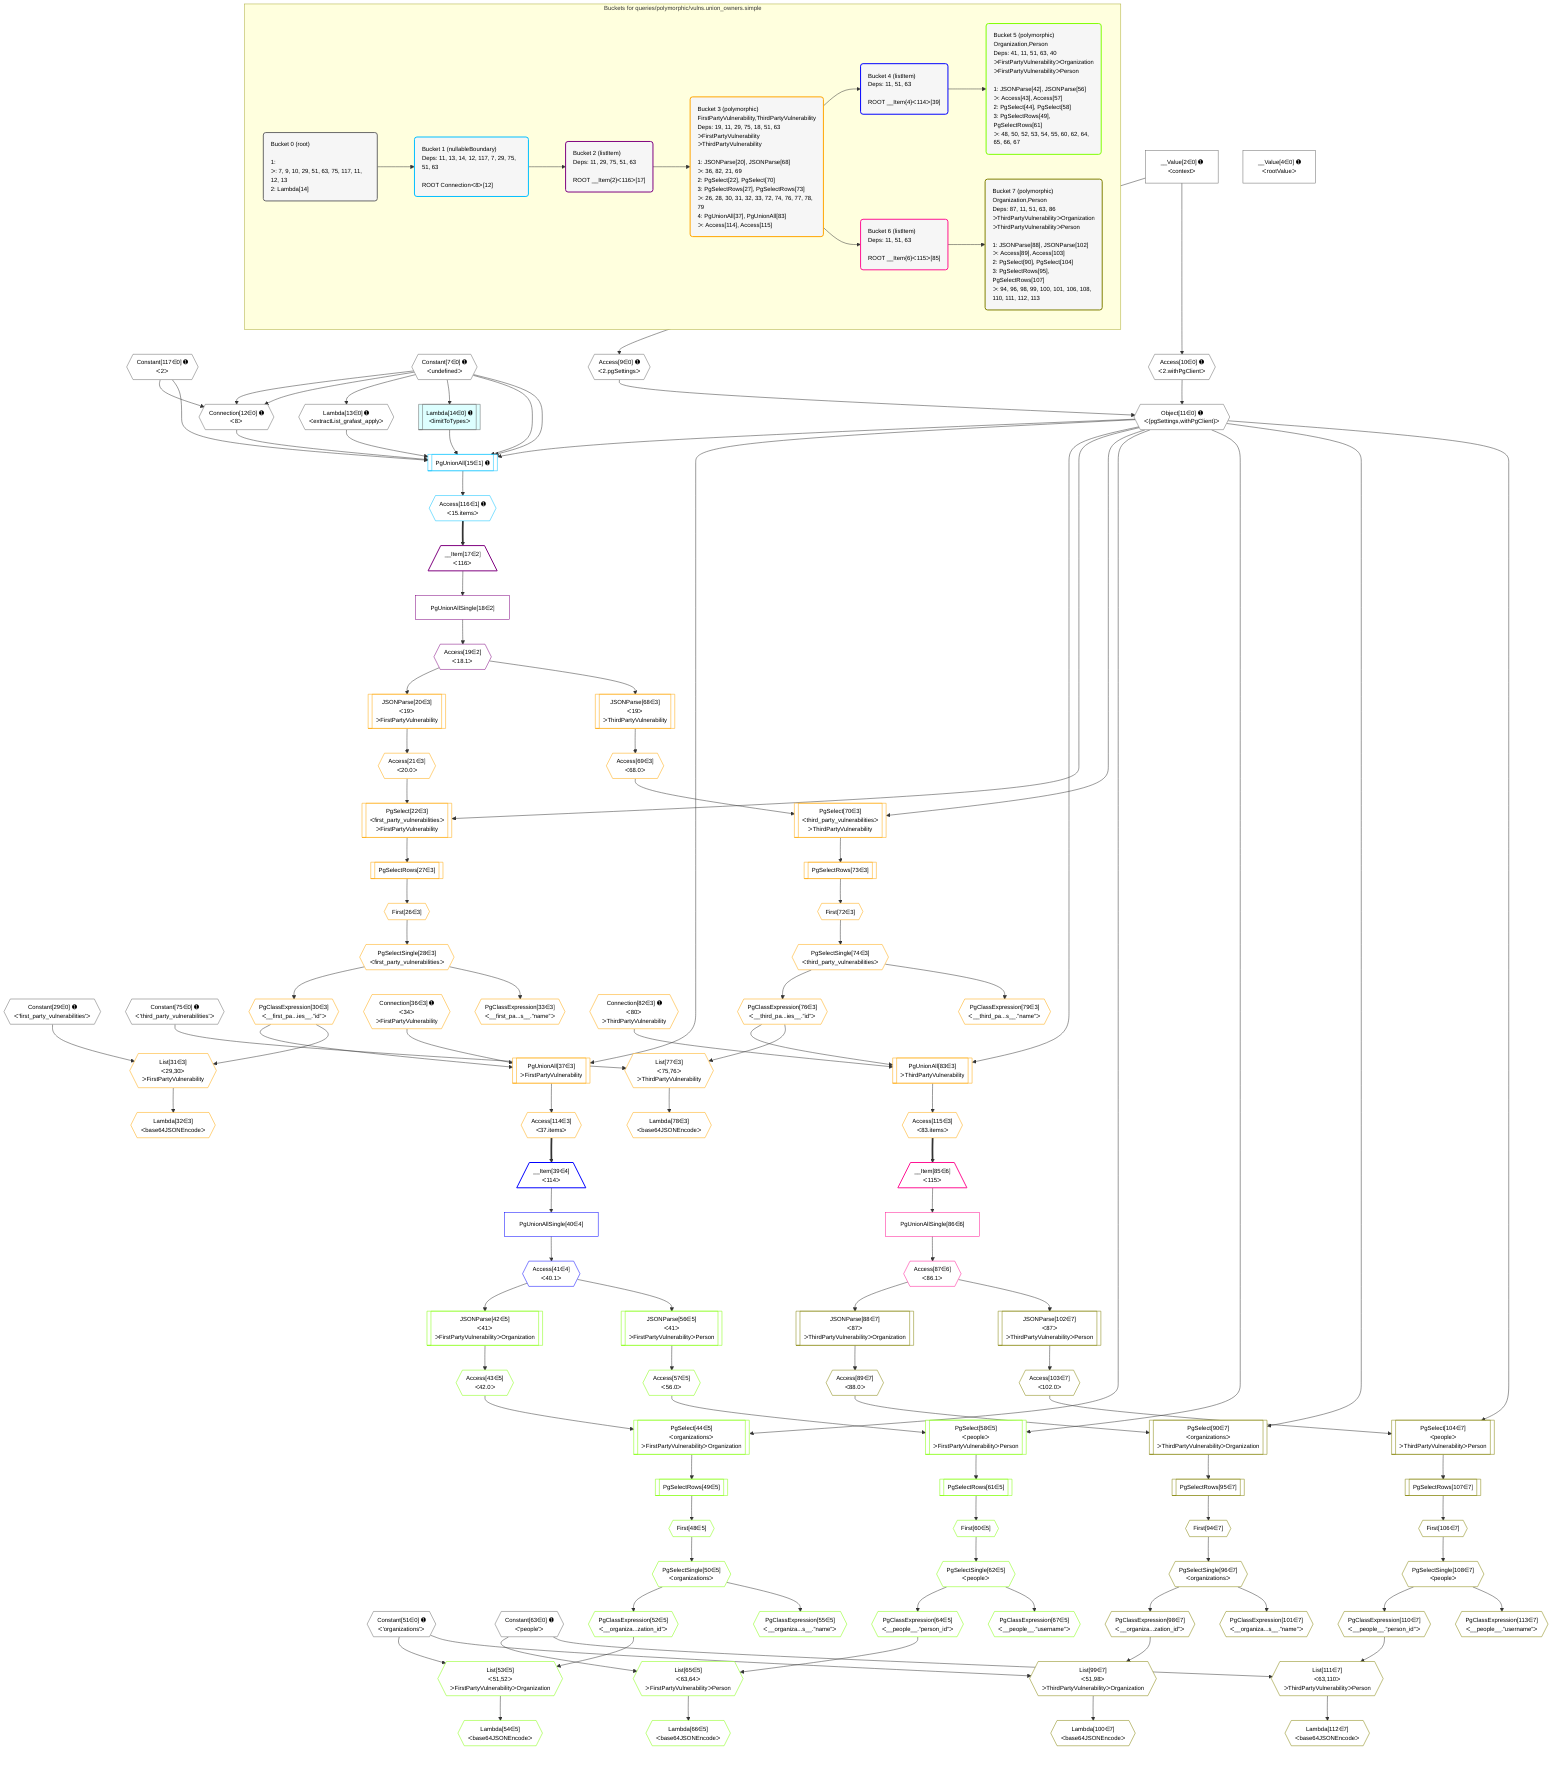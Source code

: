 %%{init: {'themeVariables': { 'fontSize': '12px'}}}%%
graph TD
    classDef path fill:#eee,stroke:#000,color:#000
    classDef plan fill:#fff,stroke-width:1px,color:#000
    classDef itemplan fill:#fff,stroke-width:2px,color:#000
    classDef unbatchedplan fill:#dff,stroke-width:1px,color:#000
    classDef sideeffectplan fill:#fcc,stroke-width:2px,color:#000
    classDef bucket fill:#f6f6f6,color:#000,stroke-width:2px,text-align:left


    %% plan dependencies
    Connection12{{"Connection[12∈0] ➊<br />ᐸ8ᐳ"}}:::plan
    Constant117{{"Constant[117∈0] ➊<br />ᐸ2ᐳ"}}:::plan
    Constant7{{"Constant[7∈0] ➊<br />ᐸundefinedᐳ"}}:::plan
    Constant117 & Constant7 & Constant7 --> Connection12
    Object11{{"Object[11∈0] ➊<br />ᐸ{pgSettings,withPgClient}ᐳ"}}:::plan
    Access9{{"Access[9∈0] ➊<br />ᐸ2.pgSettingsᐳ"}}:::plan
    Access10{{"Access[10∈0] ➊<br />ᐸ2.withPgClientᐳ"}}:::plan
    Access9 & Access10 --> Object11
    __Value2["__Value[2∈0] ➊<br />ᐸcontextᐳ"]:::plan
    __Value2 --> Access9
    __Value2 --> Access10
    Lambda13{{"Lambda[13∈0] ➊<br />ᐸextractList_grafast_applyᐳ"}}:::plan
    Constant7 --> Lambda13
    Lambda14[["Lambda[14∈0] ➊<br />ᐸlimitToTypesᐳ"]]:::unbatchedplan
    Constant7 --> Lambda14
    __Value4["__Value[4∈0] ➊<br />ᐸrootValueᐳ"]:::plan
    Constant29{{"Constant[29∈0] ➊<br />ᐸ'first_party_vulnerabilities'ᐳ"}}:::plan
    Constant51{{"Constant[51∈0] ➊<br />ᐸ'organizations'ᐳ"}}:::plan
    Constant63{{"Constant[63∈0] ➊<br />ᐸ'people'ᐳ"}}:::plan
    Constant75{{"Constant[75∈0] ➊<br />ᐸ'third_party_vulnerabilities'ᐳ"}}:::plan
    PgUnionAll15[["PgUnionAll[15∈1] ➊"]]:::plan
    Object11 & Lambda13 & Lambda14 & Connection12 & Constant117 & Constant7 & Constant7 --> PgUnionAll15
    Access116{{"Access[116∈1] ➊<br />ᐸ15.itemsᐳ"}}:::plan
    PgUnionAll15 --> Access116
    __Item17[/"__Item[17∈2]<br />ᐸ116ᐳ"\]:::itemplan
    Access116 ==> __Item17
    PgUnionAllSingle18["PgUnionAllSingle[18∈2]"]:::plan
    __Item17 --> PgUnionAllSingle18
    Access19{{"Access[19∈2]<br />ᐸ18.1ᐳ"}}:::plan
    PgUnionAllSingle18 --> Access19
    PgUnionAll37[["PgUnionAll[37∈3]<br />ᐳFirstPartyVulnerability"]]:::plan
    PgClassExpression30{{"PgClassExpression[30∈3]<br />ᐸ__first_pa...ies__.”id”ᐳ"}}:::plan
    Connection36{{"Connection[36∈3] ➊<br />ᐸ34ᐳ<br />ᐳFirstPartyVulnerability"}}:::plan
    Object11 & PgClassExpression30 & Connection36 --> PgUnionAll37
    PgUnionAll83[["PgUnionAll[83∈3]<br />ᐳThirdPartyVulnerability"]]:::plan
    PgClassExpression76{{"PgClassExpression[76∈3]<br />ᐸ__third_pa...ies__.”id”ᐳ"}}:::plan
    Connection82{{"Connection[82∈3] ➊<br />ᐸ80ᐳ<br />ᐳThirdPartyVulnerability"}}:::plan
    Object11 & PgClassExpression76 & Connection82 --> PgUnionAll83
    PgSelect22[["PgSelect[22∈3]<br />ᐸfirst_party_vulnerabilitiesᐳ<br />ᐳFirstPartyVulnerability"]]:::plan
    Access21{{"Access[21∈3]<br />ᐸ20.0ᐳ"}}:::plan
    Object11 & Access21 --> PgSelect22
    List31{{"List[31∈3]<br />ᐸ29,30ᐳ<br />ᐳFirstPartyVulnerability"}}:::plan
    Constant29 & PgClassExpression30 --> List31
    PgSelect70[["PgSelect[70∈3]<br />ᐸthird_party_vulnerabilitiesᐳ<br />ᐳThirdPartyVulnerability"]]:::plan
    Access69{{"Access[69∈3]<br />ᐸ68.0ᐳ"}}:::plan
    Object11 & Access69 --> PgSelect70
    List77{{"List[77∈3]<br />ᐸ75,76ᐳ<br />ᐳThirdPartyVulnerability"}}:::plan
    Constant75 & PgClassExpression76 --> List77
    JSONParse20[["JSONParse[20∈3]<br />ᐸ19ᐳ<br />ᐳFirstPartyVulnerability"]]:::plan
    Access19 --> JSONParse20
    JSONParse20 --> Access21
    First26{{"First[26∈3]"}}:::plan
    PgSelectRows27[["PgSelectRows[27∈3]"]]:::plan
    PgSelectRows27 --> First26
    PgSelect22 --> PgSelectRows27
    PgSelectSingle28{{"PgSelectSingle[28∈3]<br />ᐸfirst_party_vulnerabilitiesᐳ"}}:::plan
    First26 --> PgSelectSingle28
    PgSelectSingle28 --> PgClassExpression30
    Lambda32{{"Lambda[32∈3]<br />ᐸbase64JSONEncodeᐳ"}}:::plan
    List31 --> Lambda32
    PgClassExpression33{{"PgClassExpression[33∈3]<br />ᐸ__first_pa...s__.”name”ᐳ"}}:::plan
    PgSelectSingle28 --> PgClassExpression33
    JSONParse68[["JSONParse[68∈3]<br />ᐸ19ᐳ<br />ᐳThirdPartyVulnerability"]]:::plan
    Access19 --> JSONParse68
    JSONParse68 --> Access69
    First72{{"First[72∈3]"}}:::plan
    PgSelectRows73[["PgSelectRows[73∈3]"]]:::plan
    PgSelectRows73 --> First72
    PgSelect70 --> PgSelectRows73
    PgSelectSingle74{{"PgSelectSingle[74∈3]<br />ᐸthird_party_vulnerabilitiesᐳ"}}:::plan
    First72 --> PgSelectSingle74
    PgSelectSingle74 --> PgClassExpression76
    Lambda78{{"Lambda[78∈3]<br />ᐸbase64JSONEncodeᐳ"}}:::plan
    List77 --> Lambda78
    PgClassExpression79{{"PgClassExpression[79∈3]<br />ᐸ__third_pa...s__.”name”ᐳ"}}:::plan
    PgSelectSingle74 --> PgClassExpression79
    Access114{{"Access[114∈3]<br />ᐸ37.itemsᐳ"}}:::plan
    PgUnionAll37 --> Access114
    Access115{{"Access[115∈3]<br />ᐸ83.itemsᐳ"}}:::plan
    PgUnionAll83 --> Access115
    __Item39[/"__Item[39∈4]<br />ᐸ114ᐳ"\]:::itemplan
    Access114 ==> __Item39
    PgUnionAllSingle40["PgUnionAllSingle[40∈4]"]:::plan
    __Item39 --> PgUnionAllSingle40
    Access41{{"Access[41∈4]<br />ᐸ40.1ᐳ"}}:::plan
    PgUnionAllSingle40 --> Access41
    PgSelect44[["PgSelect[44∈5]<br />ᐸorganizationsᐳ<br />ᐳFirstPartyVulnerabilityᐳOrganization"]]:::plan
    Access43{{"Access[43∈5]<br />ᐸ42.0ᐳ"}}:::plan
    Object11 & Access43 --> PgSelect44
    List53{{"List[53∈5]<br />ᐸ51,52ᐳ<br />ᐳFirstPartyVulnerabilityᐳOrganization"}}:::plan
    PgClassExpression52{{"PgClassExpression[52∈5]<br />ᐸ__organiza...zation_id”ᐳ"}}:::plan
    Constant51 & PgClassExpression52 --> List53
    PgSelect58[["PgSelect[58∈5]<br />ᐸpeopleᐳ<br />ᐳFirstPartyVulnerabilityᐳPerson"]]:::plan
    Access57{{"Access[57∈5]<br />ᐸ56.0ᐳ"}}:::plan
    Object11 & Access57 --> PgSelect58
    List65{{"List[65∈5]<br />ᐸ63,64ᐳ<br />ᐳFirstPartyVulnerabilityᐳPerson"}}:::plan
    PgClassExpression64{{"PgClassExpression[64∈5]<br />ᐸ__people__.”person_id”ᐳ"}}:::plan
    Constant63 & PgClassExpression64 --> List65
    JSONParse42[["JSONParse[42∈5]<br />ᐸ41ᐳ<br />ᐳFirstPartyVulnerabilityᐳOrganization"]]:::plan
    Access41 --> JSONParse42
    JSONParse42 --> Access43
    First48{{"First[48∈5]"}}:::plan
    PgSelectRows49[["PgSelectRows[49∈5]"]]:::plan
    PgSelectRows49 --> First48
    PgSelect44 --> PgSelectRows49
    PgSelectSingle50{{"PgSelectSingle[50∈5]<br />ᐸorganizationsᐳ"}}:::plan
    First48 --> PgSelectSingle50
    PgSelectSingle50 --> PgClassExpression52
    Lambda54{{"Lambda[54∈5]<br />ᐸbase64JSONEncodeᐳ"}}:::plan
    List53 --> Lambda54
    PgClassExpression55{{"PgClassExpression[55∈5]<br />ᐸ__organiza...s__.”name”ᐳ"}}:::plan
    PgSelectSingle50 --> PgClassExpression55
    JSONParse56[["JSONParse[56∈5]<br />ᐸ41ᐳ<br />ᐳFirstPartyVulnerabilityᐳPerson"]]:::plan
    Access41 --> JSONParse56
    JSONParse56 --> Access57
    First60{{"First[60∈5]"}}:::plan
    PgSelectRows61[["PgSelectRows[61∈5]"]]:::plan
    PgSelectRows61 --> First60
    PgSelect58 --> PgSelectRows61
    PgSelectSingle62{{"PgSelectSingle[62∈5]<br />ᐸpeopleᐳ"}}:::plan
    First60 --> PgSelectSingle62
    PgSelectSingle62 --> PgClassExpression64
    Lambda66{{"Lambda[66∈5]<br />ᐸbase64JSONEncodeᐳ"}}:::plan
    List65 --> Lambda66
    PgClassExpression67{{"PgClassExpression[67∈5]<br />ᐸ__people__.”username”ᐳ"}}:::plan
    PgSelectSingle62 --> PgClassExpression67
    __Item85[/"__Item[85∈6]<br />ᐸ115ᐳ"\]:::itemplan
    Access115 ==> __Item85
    PgUnionAllSingle86["PgUnionAllSingle[86∈6]"]:::plan
    __Item85 --> PgUnionAllSingle86
    Access87{{"Access[87∈6]<br />ᐸ86.1ᐳ"}}:::plan
    PgUnionAllSingle86 --> Access87
    PgSelect90[["PgSelect[90∈7]<br />ᐸorganizationsᐳ<br />ᐳThirdPartyVulnerabilityᐳOrganization"]]:::plan
    Access89{{"Access[89∈7]<br />ᐸ88.0ᐳ"}}:::plan
    Object11 & Access89 --> PgSelect90
    List99{{"List[99∈7]<br />ᐸ51,98ᐳ<br />ᐳThirdPartyVulnerabilityᐳOrganization"}}:::plan
    PgClassExpression98{{"PgClassExpression[98∈7]<br />ᐸ__organiza...zation_id”ᐳ"}}:::plan
    Constant51 & PgClassExpression98 --> List99
    PgSelect104[["PgSelect[104∈7]<br />ᐸpeopleᐳ<br />ᐳThirdPartyVulnerabilityᐳPerson"]]:::plan
    Access103{{"Access[103∈7]<br />ᐸ102.0ᐳ"}}:::plan
    Object11 & Access103 --> PgSelect104
    List111{{"List[111∈7]<br />ᐸ63,110ᐳ<br />ᐳThirdPartyVulnerabilityᐳPerson"}}:::plan
    PgClassExpression110{{"PgClassExpression[110∈7]<br />ᐸ__people__.”person_id”ᐳ"}}:::plan
    Constant63 & PgClassExpression110 --> List111
    JSONParse88[["JSONParse[88∈7]<br />ᐸ87ᐳ<br />ᐳThirdPartyVulnerabilityᐳOrganization"]]:::plan
    Access87 --> JSONParse88
    JSONParse88 --> Access89
    First94{{"First[94∈7]"}}:::plan
    PgSelectRows95[["PgSelectRows[95∈7]"]]:::plan
    PgSelectRows95 --> First94
    PgSelect90 --> PgSelectRows95
    PgSelectSingle96{{"PgSelectSingle[96∈7]<br />ᐸorganizationsᐳ"}}:::plan
    First94 --> PgSelectSingle96
    PgSelectSingle96 --> PgClassExpression98
    Lambda100{{"Lambda[100∈7]<br />ᐸbase64JSONEncodeᐳ"}}:::plan
    List99 --> Lambda100
    PgClassExpression101{{"PgClassExpression[101∈7]<br />ᐸ__organiza...s__.”name”ᐳ"}}:::plan
    PgSelectSingle96 --> PgClassExpression101
    JSONParse102[["JSONParse[102∈7]<br />ᐸ87ᐳ<br />ᐳThirdPartyVulnerabilityᐳPerson"]]:::plan
    Access87 --> JSONParse102
    JSONParse102 --> Access103
    First106{{"First[106∈7]"}}:::plan
    PgSelectRows107[["PgSelectRows[107∈7]"]]:::plan
    PgSelectRows107 --> First106
    PgSelect104 --> PgSelectRows107
    PgSelectSingle108{{"PgSelectSingle[108∈7]<br />ᐸpeopleᐳ"}}:::plan
    First106 --> PgSelectSingle108
    PgSelectSingle108 --> PgClassExpression110
    Lambda112{{"Lambda[112∈7]<br />ᐸbase64JSONEncodeᐳ"}}:::plan
    List111 --> Lambda112
    PgClassExpression113{{"PgClassExpression[113∈7]<br />ᐸ__people__.”username”ᐳ"}}:::plan
    PgSelectSingle108 --> PgClassExpression113

    %% define steps

    subgraph "Buckets for queries/polymorphic/vulns.union_owners.simple"
    Bucket0("Bucket 0 (root)<br /><br />1: <br />ᐳ: 7, 9, 10, 29, 51, 63, 75, 117, 11, 12, 13<br />2: Lambda[14]"):::bucket
    classDef bucket0 stroke:#696969
    class Bucket0,__Value2,__Value4,Constant7,Access9,Access10,Object11,Connection12,Lambda13,Lambda14,Constant29,Constant51,Constant63,Constant75,Constant117 bucket0
    Bucket1("Bucket 1 (nullableBoundary)<br />Deps: 11, 13, 14, 12, 117, 7, 29, 75, 51, 63<br /><br />ROOT Connectionᐸ8ᐳ[12]"):::bucket
    classDef bucket1 stroke:#00bfff
    class Bucket1,PgUnionAll15,Access116 bucket1
    Bucket2("Bucket 2 (listItem)<br />Deps: 11, 29, 75, 51, 63<br /><br />ROOT __Item{2}ᐸ116ᐳ[17]"):::bucket
    classDef bucket2 stroke:#7f007f
    class Bucket2,__Item17,PgUnionAllSingle18,Access19 bucket2
    Bucket3("Bucket 3 (polymorphic)<br />FirstPartyVulnerability,ThirdPartyVulnerability<br />Deps: 19, 11, 29, 75, 18, 51, 63<br />ᐳFirstPartyVulnerability<br />ᐳThirdPartyVulnerability<br /><br />1: JSONParse[20], JSONParse[68]<br />ᐳ: 36, 82, 21, 69<br />2: PgSelect[22], PgSelect[70]<br />3: PgSelectRows[27], PgSelectRows[73]<br />ᐳ: 26, 28, 30, 31, 32, 33, 72, 74, 76, 77, 78, 79<br />4: PgUnionAll[37], PgUnionAll[83]<br />ᐳ: Access[114], Access[115]"):::bucket
    classDef bucket3 stroke:#ffa500
    class Bucket3,JSONParse20,Access21,PgSelect22,First26,PgSelectRows27,PgSelectSingle28,PgClassExpression30,List31,Lambda32,PgClassExpression33,Connection36,PgUnionAll37,JSONParse68,Access69,PgSelect70,First72,PgSelectRows73,PgSelectSingle74,PgClassExpression76,List77,Lambda78,PgClassExpression79,Connection82,PgUnionAll83,Access114,Access115 bucket3
    Bucket4("Bucket 4 (listItem)<br />Deps: 11, 51, 63<br /><br />ROOT __Item{4}ᐸ114ᐳ[39]"):::bucket
    classDef bucket4 stroke:#0000ff
    class Bucket4,__Item39,PgUnionAllSingle40,Access41 bucket4
    Bucket5("Bucket 5 (polymorphic)<br />Organization,Person<br />Deps: 41, 11, 51, 63, 40<br />ᐳFirstPartyVulnerabilityᐳOrganization<br />ᐳFirstPartyVulnerabilityᐳPerson<br /><br />1: JSONParse[42], JSONParse[56]<br />ᐳ: Access[43], Access[57]<br />2: PgSelect[44], PgSelect[58]<br />3: PgSelectRows[49], PgSelectRows[61]<br />ᐳ: 48, 50, 52, 53, 54, 55, 60, 62, 64, 65, 66, 67"):::bucket
    classDef bucket5 stroke:#7fff00
    class Bucket5,JSONParse42,Access43,PgSelect44,First48,PgSelectRows49,PgSelectSingle50,PgClassExpression52,List53,Lambda54,PgClassExpression55,JSONParse56,Access57,PgSelect58,First60,PgSelectRows61,PgSelectSingle62,PgClassExpression64,List65,Lambda66,PgClassExpression67 bucket5
    Bucket6("Bucket 6 (listItem)<br />Deps: 11, 51, 63<br /><br />ROOT __Item{6}ᐸ115ᐳ[85]"):::bucket
    classDef bucket6 stroke:#ff1493
    class Bucket6,__Item85,PgUnionAllSingle86,Access87 bucket6
    Bucket7("Bucket 7 (polymorphic)<br />Organization,Person<br />Deps: 87, 11, 51, 63, 86<br />ᐳThirdPartyVulnerabilityᐳOrganization<br />ᐳThirdPartyVulnerabilityᐳPerson<br /><br />1: JSONParse[88], JSONParse[102]<br />ᐳ: Access[89], Access[103]<br />2: PgSelect[90], PgSelect[104]<br />3: PgSelectRows[95], PgSelectRows[107]<br />ᐳ: 94, 96, 98, 99, 100, 101, 106, 108, 110, 111, 112, 113"):::bucket
    classDef bucket7 stroke:#808000
    class Bucket7,JSONParse88,Access89,PgSelect90,First94,PgSelectRows95,PgSelectSingle96,PgClassExpression98,List99,Lambda100,PgClassExpression101,JSONParse102,Access103,PgSelect104,First106,PgSelectRows107,PgSelectSingle108,PgClassExpression110,List111,Lambda112,PgClassExpression113 bucket7
    Bucket0 --> Bucket1
    Bucket1 --> Bucket2
    Bucket2 --> Bucket3
    Bucket3 --> Bucket4 & Bucket6
    Bucket4 --> Bucket5
    Bucket6 --> Bucket7
    end